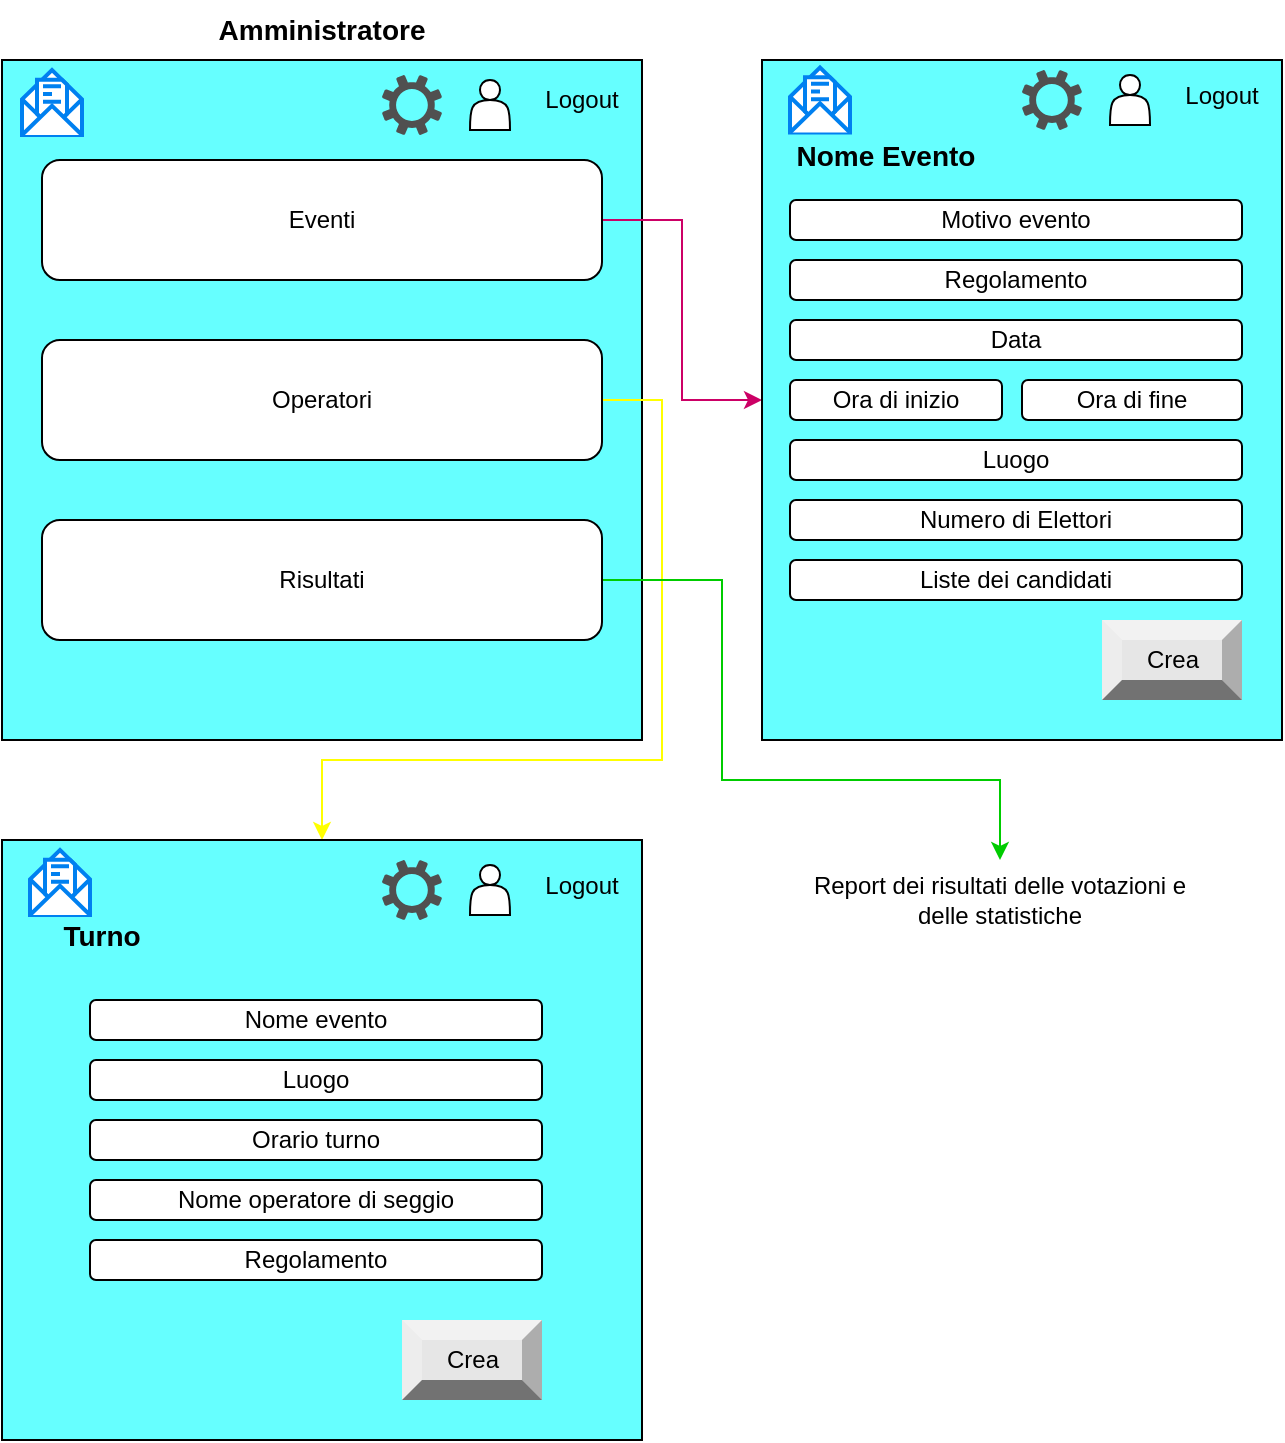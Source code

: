 <mxfile version="13.0.1" type="device"><diagram id="-MKxvx9-z_H92FB4cJ6F" name="Page-1"><mxGraphModel dx="1108" dy="510" grid="1" gridSize="10" guides="1" tooltips="1" connect="1" arrows="1" fold="1" page="1" pageScale="1" pageWidth="827" pageHeight="1169" math="0" shadow="0"><root><mxCell id="0"/><mxCell id="1" parent="0"/><mxCell id="r17pVYkgEH-xNVf8yoBw-1" value="" style="rounded=0;whiteSpace=wrap;html=1;fillColor=#66FFFF;" parent="1" vertex="1"><mxGeometry x="20" y="30" width="320" height="340" as="geometry"/></mxCell><mxCell id="r17pVYkgEH-xNVf8yoBw-2" value="Logout" style="text;html=1;strokeColor=none;fillColor=none;align=center;verticalAlign=middle;whiteSpace=wrap;rounded=0;" parent="1" vertex="1"><mxGeometry x="290" y="40" width="40" height="20" as="geometry"/></mxCell><mxCell id="imqtLr6WEpP8FpBmrj3m-6" value="" style="edgeStyle=orthogonalEdgeStyle;rounded=0;orthogonalLoop=1;jettySize=auto;html=1;entryX=0;entryY=0.5;entryDx=0;entryDy=0;strokeColor=#CC0066;" parent="1" source="r17pVYkgEH-xNVf8yoBw-3" target="imqtLr6WEpP8FpBmrj3m-3" edge="1"><mxGeometry relative="1" as="geometry"/></mxCell><mxCell id="r17pVYkgEH-xNVf8yoBw-3" value="Eventi" style="rounded=1;whiteSpace=wrap;html=1;" parent="1" vertex="1"><mxGeometry x="40" y="80" width="280" height="60" as="geometry"/></mxCell><mxCell id="r17pVYkgEH-xNVf8yoBw-4" value="" style="shape=actor;whiteSpace=wrap;html=1;" parent="1" vertex="1"><mxGeometry x="254" y="40" width="20" height="25" as="geometry"/></mxCell><mxCell id="r17pVYkgEH-xNVf8yoBw-5" value="" style="pointerEvents=1;shadow=0;dashed=0;html=1;strokeColor=none;labelPosition=center;verticalLabelPosition=bottom;verticalAlign=top;align=center;fillColor=#505050;shape=mxgraph.mscae.enterprise.settings" parent="1" vertex="1"><mxGeometry x="210" y="37.5" width="30" height="30" as="geometry"/></mxCell><mxCell id="r17pVYkgEH-xNVf8yoBw-6" value="&lt;b&gt;&lt;font style=&quot;font-size: 14px&quot;&gt;Amministratore&lt;/font&gt;&lt;/b&gt;" style="text;html=1;strokeColor=none;fillColor=none;align=center;verticalAlign=middle;whiteSpace=wrap;rounded=0;" parent="1" vertex="1"><mxGeometry x="115" width="130" height="30" as="geometry"/></mxCell><mxCell id="imqtLr6WEpP8FpBmrj3m-20" value="" style="edgeStyle=orthogonalEdgeStyle;rounded=0;orthogonalLoop=1;jettySize=auto;html=1;entryX=0.5;entryY=0;entryDx=0;entryDy=0;strokeColor=#FFFF00;" parent="1" source="r17pVYkgEH-xNVf8yoBw-17" target="imqtLr6WEpP8FpBmrj3m-21" edge="1"><mxGeometry relative="1" as="geometry"><mxPoint x="140" y="424" as="targetPoint"/><Array as="points"><mxPoint x="350" y="200"/><mxPoint x="350" y="380"/><mxPoint x="180" y="380"/></Array></mxGeometry></mxCell><mxCell id="r17pVYkgEH-xNVf8yoBw-17" value="Operatori" style="rounded=1;whiteSpace=wrap;html=1;" parent="1" vertex="1"><mxGeometry x="40" y="170" width="280" height="60" as="geometry"/></mxCell><mxCell id="imqtLr6WEpP8FpBmrj3m-32" value="" style="edgeStyle=orthogonalEdgeStyle;rounded=0;orthogonalLoop=1;jettySize=auto;html=1;strokeColor=#00CC00;entryX=0.5;entryY=0;entryDx=0;entryDy=0;" parent="1" source="r17pVYkgEH-xNVf8yoBw-18" target="imqtLr6WEpP8FpBmrj3m-38" edge="1"><mxGeometry relative="1" as="geometry"><mxPoint x="527" y="420" as="targetPoint"/><Array as="points"><mxPoint x="380" y="290"/><mxPoint x="380" y="390"/><mxPoint x="519" y="390"/></Array></mxGeometry></mxCell><mxCell id="r17pVYkgEH-xNVf8yoBw-18" value="Risultati" style="rounded=1;whiteSpace=wrap;html=1;" parent="1" vertex="1"><mxGeometry x="40" y="260" width="280" height="60" as="geometry"/></mxCell><mxCell id="imqtLr6WEpP8FpBmrj3m-3" value="" style="rounded=0;whiteSpace=wrap;html=1;fillColor=#66FFFF;" parent="1" vertex="1"><mxGeometry x="400" y="30" width="260" height="340" as="geometry"/></mxCell><mxCell id="imqtLr6WEpP8FpBmrj3m-7" value="&lt;span style=&quot;font-size: 14px&quot;&gt;&lt;b&gt;Nome Evento&lt;/b&gt;&lt;/span&gt;" style="text;html=1;strokeColor=none;fillColor=none;align=center;verticalAlign=middle;whiteSpace=wrap;rounded=0;" parent="1" vertex="1"><mxGeometry x="414" y="67.5" width="96" height="20" as="geometry"/></mxCell><mxCell id="imqtLr6WEpP8FpBmrj3m-8" value="Logout" style="text;html=1;strokeColor=none;fillColor=none;align=center;verticalAlign=middle;whiteSpace=wrap;rounded=0;" parent="1" vertex="1"><mxGeometry x="610" y="37.5" width="40" height="20" as="geometry"/></mxCell><mxCell id="imqtLr6WEpP8FpBmrj3m-9" value="" style="shape=actor;whiteSpace=wrap;html=1;" parent="1" vertex="1"><mxGeometry x="574" y="37.5" width="20" height="25" as="geometry"/></mxCell><mxCell id="imqtLr6WEpP8FpBmrj3m-10" value="" style="pointerEvents=1;shadow=0;dashed=0;html=1;strokeColor=none;labelPosition=center;verticalLabelPosition=bottom;verticalAlign=top;align=center;fillColor=#505050;shape=mxgraph.mscae.enterprise.settings" parent="1" vertex="1"><mxGeometry x="530" y="35" width="30" height="30" as="geometry"/></mxCell><mxCell id="imqtLr6WEpP8FpBmrj3m-11" value="Motivo evento" style="rounded=1;whiteSpace=wrap;html=1;" parent="1" vertex="1"><mxGeometry x="414" y="100" width="226" height="20" as="geometry"/></mxCell><mxCell id="imqtLr6WEpP8FpBmrj3m-12" value="Regolamento" style="rounded=1;whiteSpace=wrap;html=1;" parent="1" vertex="1"><mxGeometry x="414" y="130" width="226" height="20" as="geometry"/></mxCell><mxCell id="imqtLr6WEpP8FpBmrj3m-13" value="Data" style="rounded=1;whiteSpace=wrap;html=1;" parent="1" vertex="1"><mxGeometry x="414" y="160" width="226" height="20" as="geometry"/></mxCell><mxCell id="imqtLr6WEpP8FpBmrj3m-14" value="Ora di inizio" style="rounded=1;whiteSpace=wrap;html=1;" parent="1" vertex="1"><mxGeometry x="414" y="190" width="106" height="20" as="geometry"/></mxCell><mxCell id="imqtLr6WEpP8FpBmrj3m-15" value="Ora di fine" style="rounded=1;whiteSpace=wrap;html=1;" parent="1" vertex="1"><mxGeometry x="530" y="190" width="110" height="20" as="geometry"/></mxCell><mxCell id="imqtLr6WEpP8FpBmrj3m-16" value="Luogo" style="rounded=1;whiteSpace=wrap;html=1;" parent="1" vertex="1"><mxGeometry x="414" y="220" width="226" height="20" as="geometry"/></mxCell><mxCell id="imqtLr6WEpP8FpBmrj3m-17" value="Numero di Elettori" style="rounded=1;whiteSpace=wrap;html=1;" parent="1" vertex="1"><mxGeometry x="414" y="250" width="226" height="20" as="geometry"/></mxCell><mxCell id="imqtLr6WEpP8FpBmrj3m-18" value="Liste dei candidati" style="rounded=1;whiteSpace=wrap;html=1;" parent="1" vertex="1"><mxGeometry x="414" y="280" width="226" height="20" as="geometry"/></mxCell><mxCell id="imqtLr6WEpP8FpBmrj3m-19" value="Crea" style="labelPosition=center;verticalLabelPosition=middle;align=center;html=1;shape=mxgraph.basic.shaded_button;dx=10;fillColor=#E6E6E6;strokeColor=none;" parent="1" vertex="1"><mxGeometry x="570" y="310" width="70" height="40" as="geometry"/></mxCell><mxCell id="imqtLr6WEpP8FpBmrj3m-21" value="" style="rounded=0;whiteSpace=wrap;html=1;fillColor=#66FFFF;" parent="1" vertex="1"><mxGeometry x="20" y="420" width="320" height="300" as="geometry"/></mxCell><mxCell id="imqtLr6WEpP8FpBmrj3m-22" value="Nome evento" style="rounded=1;whiteSpace=wrap;html=1;" parent="1" vertex="1"><mxGeometry x="64" y="500" width="226" height="20" as="geometry"/></mxCell><mxCell id="imqtLr6WEpP8FpBmrj3m-23" value="Logout" style="text;html=1;strokeColor=none;fillColor=none;align=center;verticalAlign=middle;whiteSpace=wrap;rounded=0;" parent="1" vertex="1"><mxGeometry x="290" y="432.5" width="40" height="20" as="geometry"/></mxCell><mxCell id="imqtLr6WEpP8FpBmrj3m-24" value="" style="shape=actor;whiteSpace=wrap;html=1;" parent="1" vertex="1"><mxGeometry x="254" y="432.5" width="20" height="25" as="geometry"/></mxCell><mxCell id="imqtLr6WEpP8FpBmrj3m-25" value="" style="pointerEvents=1;shadow=0;dashed=0;html=1;strokeColor=none;labelPosition=center;verticalLabelPosition=bottom;verticalAlign=top;align=center;fillColor=#505050;shape=mxgraph.mscae.enterprise.settings" parent="1" vertex="1"><mxGeometry x="210" y="430" width="30" height="30" as="geometry"/></mxCell><mxCell id="imqtLr6WEpP8FpBmrj3m-26" value="&lt;span style=&quot;font-size: 14px&quot;&gt;&lt;b&gt;Turno&lt;/b&gt;&lt;/span&gt;" style="text;html=1;strokeColor=none;fillColor=none;align=center;verticalAlign=middle;whiteSpace=wrap;rounded=0;" parent="1" vertex="1"><mxGeometry x="40" y="457.5" width="60" height="20" as="geometry"/></mxCell><mxCell id="imqtLr6WEpP8FpBmrj3m-27" value="Luogo" style="rounded=1;whiteSpace=wrap;html=1;" parent="1" vertex="1"><mxGeometry x="64" y="530" width="226" height="20" as="geometry"/></mxCell><mxCell id="imqtLr6WEpP8FpBmrj3m-28" value="Orario turno" style="rounded=1;whiteSpace=wrap;html=1;" parent="1" vertex="1"><mxGeometry x="64" y="560" width="226" height="20" as="geometry"/></mxCell><mxCell id="imqtLr6WEpP8FpBmrj3m-29" value="Nome operatore di seggio" style="rounded=1;whiteSpace=wrap;html=1;" parent="1" vertex="1"><mxGeometry x="64" y="590" width="226" height="20" as="geometry"/></mxCell><mxCell id="imqtLr6WEpP8FpBmrj3m-30" value="Regolamento" style="rounded=1;whiteSpace=wrap;html=1;" parent="1" vertex="1"><mxGeometry x="64" y="620" width="226" height="20" as="geometry"/></mxCell><mxCell id="imqtLr6WEpP8FpBmrj3m-31" value="Crea" style="labelPosition=center;verticalLabelPosition=middle;align=center;html=1;shape=mxgraph.basic.shaded_button;dx=10;fillColor=#E6E6E6;strokeColor=none;" parent="1" vertex="1"><mxGeometry x="220" y="660" width="70" height="40" as="geometry"/></mxCell><mxCell id="imqtLr6WEpP8FpBmrj3m-38" value="Report dei risultati delle votazioni e delle statistiche" style="text;html=1;strokeColor=none;fillColor=none;align=center;verticalAlign=middle;whiteSpace=wrap;rounded=0;" parent="1" vertex="1"><mxGeometry x="414" y="430" width="210" height="40" as="geometry"/></mxCell><mxCell id="6bfG9ihWj6nHRGgtiFzK-1" value="" style="html=1;verticalLabelPosition=bottom;align=center;labelBackgroundColor=#ffffff;verticalAlign=top;strokeWidth=2;strokeColor=#0080F0;shadow=0;dashed=0;shape=mxgraph.ios7.icons.envelope_(message);fillColor=#FFFFFF;" vertex="1" parent="1"><mxGeometry x="30" y="35" width="30" height="32.5" as="geometry"/></mxCell><mxCell id="6bfG9ihWj6nHRGgtiFzK-2" value="" style="html=1;verticalLabelPosition=bottom;align=center;labelBackgroundColor=#ffffff;verticalAlign=top;strokeWidth=2;strokeColor=#0080F0;shadow=0;dashed=0;shape=mxgraph.ios7.icons.envelope_(message);fillColor=#FFFFFF;" vertex="1" parent="1"><mxGeometry x="414" y="33.75" width="30" height="32.5" as="geometry"/></mxCell><mxCell id="6bfG9ihWj6nHRGgtiFzK-3" value="" style="html=1;verticalLabelPosition=bottom;align=center;labelBackgroundColor=#ffffff;verticalAlign=top;strokeWidth=2;strokeColor=#0080F0;shadow=0;dashed=0;shape=mxgraph.ios7.icons.envelope_(message);fillColor=#FFFFFF;" vertex="1" parent="1"><mxGeometry x="34" y="425" width="30" height="32.5" as="geometry"/></mxCell></root></mxGraphModel></diagram></mxfile>